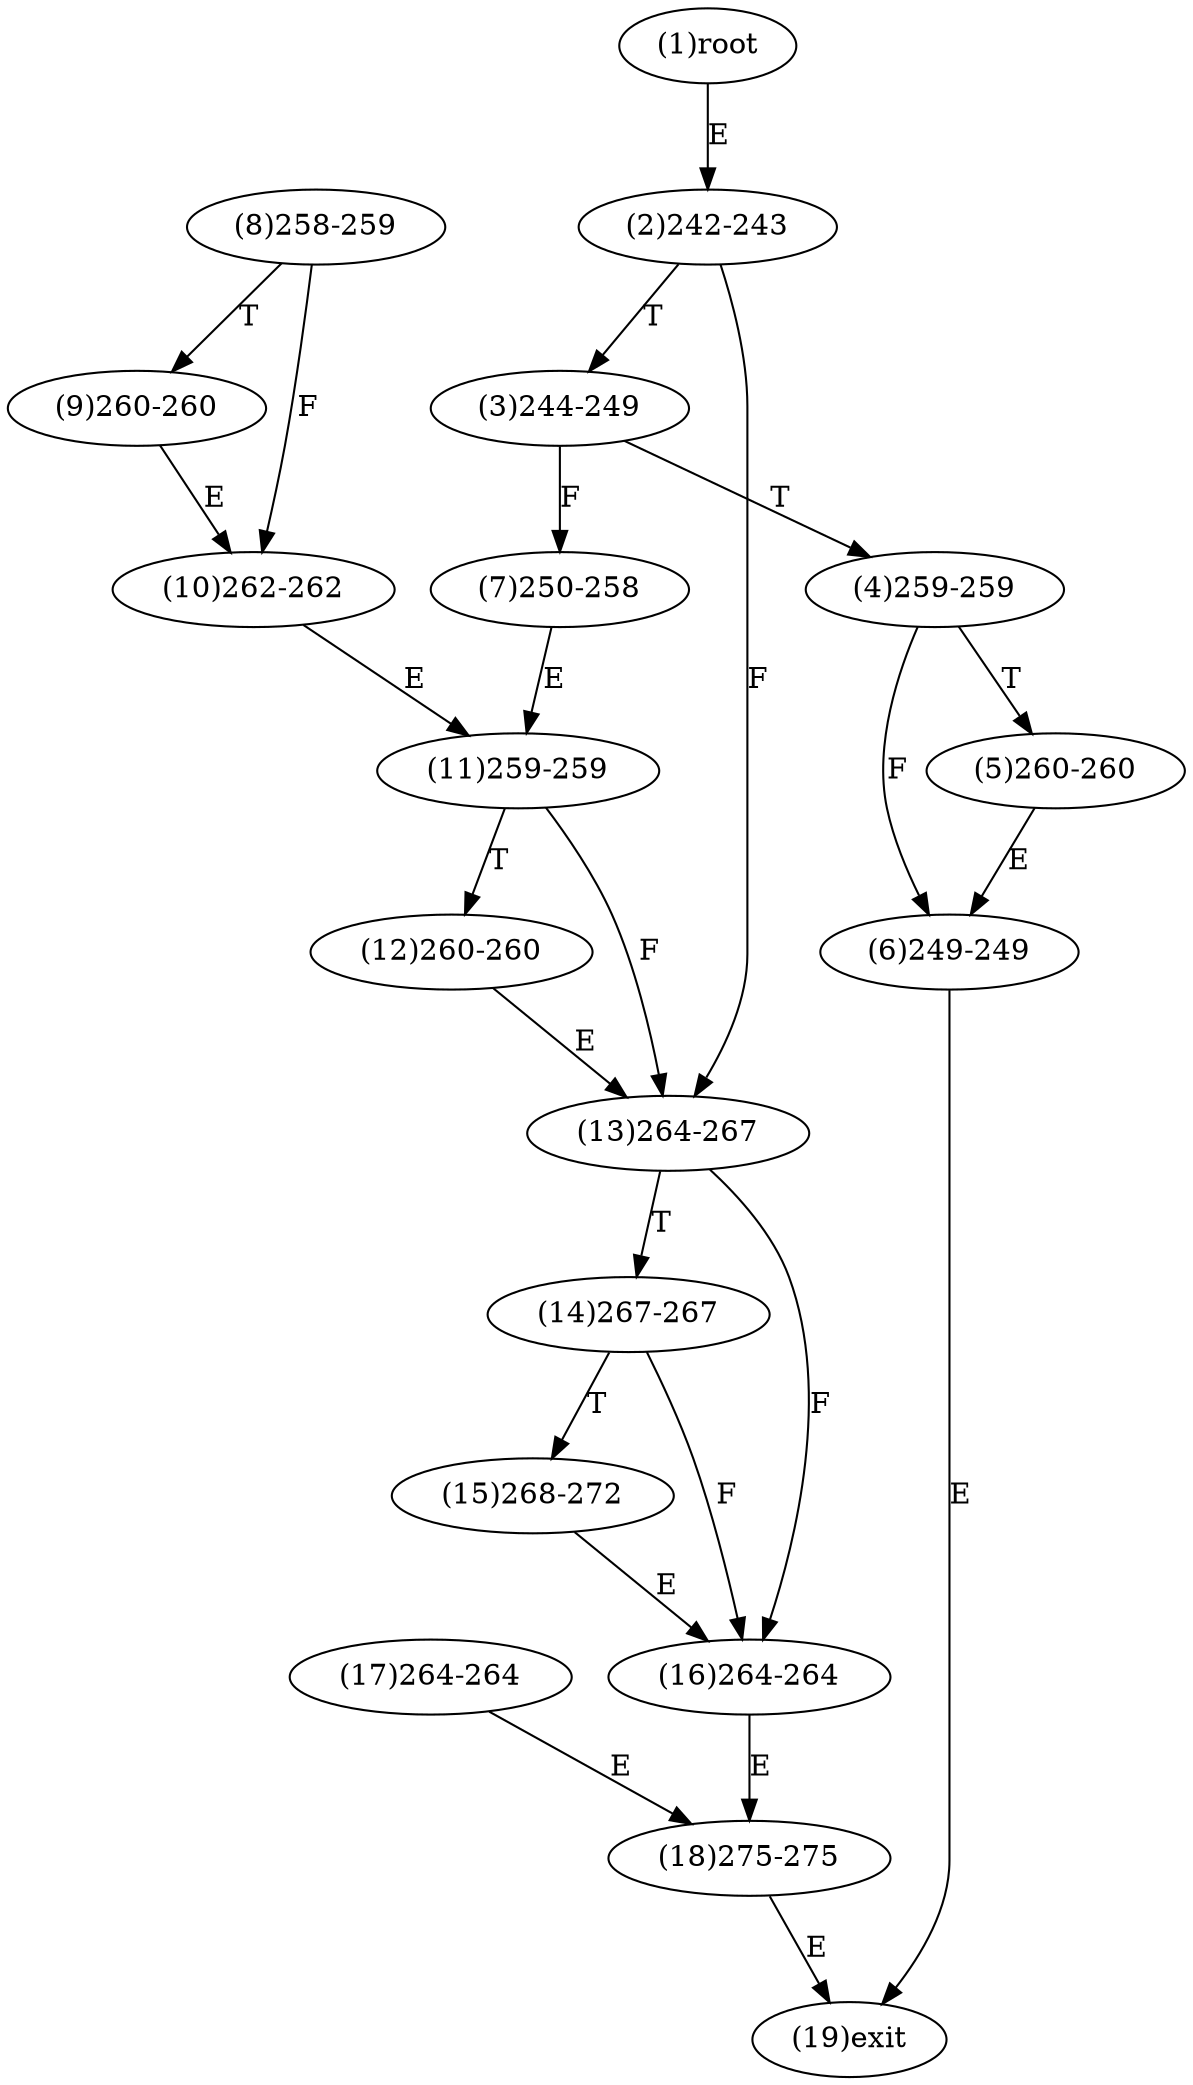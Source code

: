 digraph "" { 
1[ label="(1)root"];
2[ label="(2)242-243"];
3[ label="(3)244-249"];
4[ label="(4)259-259"];
5[ label="(5)260-260"];
6[ label="(6)249-249"];
7[ label="(7)250-258"];
8[ label="(8)258-259"];
9[ label="(9)260-260"];
10[ label="(10)262-262"];
11[ label="(11)259-259"];
12[ label="(12)260-260"];
13[ label="(13)264-267"];
14[ label="(14)267-267"];
15[ label="(15)268-272"];
17[ label="(17)264-264"];
16[ label="(16)264-264"];
19[ label="(19)exit"];
18[ label="(18)275-275"];
1->2[ label="E"];
2->13[ label="F"];
2->3[ label="T"];
3->7[ label="F"];
3->4[ label="T"];
4->6[ label="F"];
4->5[ label="T"];
5->6[ label="E"];
6->19[ label="E"];
7->11[ label="E"];
8->10[ label="F"];
8->9[ label="T"];
9->10[ label="E"];
10->11[ label="E"];
11->13[ label="F"];
11->12[ label="T"];
12->13[ label="E"];
13->16[ label="F"];
13->14[ label="T"];
14->16[ label="F"];
14->15[ label="T"];
15->16[ label="E"];
16->18[ label="E"];
17->18[ label="E"];
18->19[ label="E"];
}